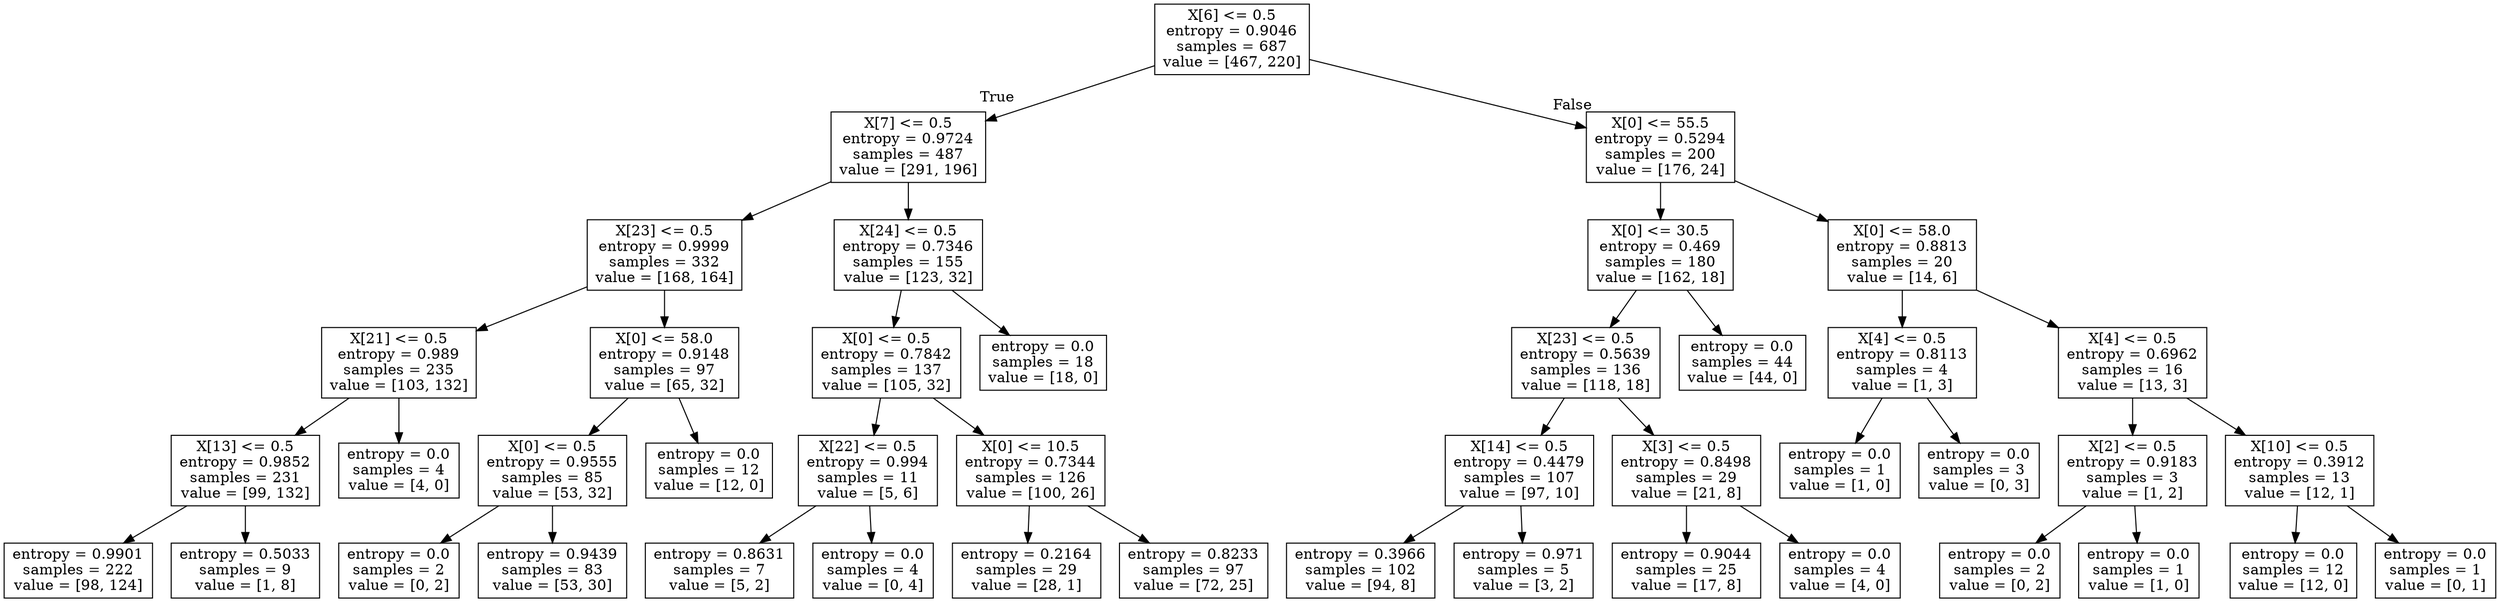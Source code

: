 digraph Tree {
node [shape=box] ;
0 [label="X[6] <= 0.5\nentropy = 0.9046\nsamples = 687\nvalue = [467, 220]"] ;
1 [label="X[7] <= 0.5\nentropy = 0.9724\nsamples = 487\nvalue = [291, 196]"] ;
0 -> 1 [labeldistance=2.5, labelangle=45, headlabel="True"] ;
2 [label="X[23] <= 0.5\nentropy = 0.9999\nsamples = 332\nvalue = [168, 164]"] ;
1 -> 2 ;
3 [label="X[21] <= 0.5\nentropy = 0.989\nsamples = 235\nvalue = [103, 132]"] ;
2 -> 3 ;
4 [label="X[13] <= 0.5\nentropy = 0.9852\nsamples = 231\nvalue = [99, 132]"] ;
3 -> 4 ;
5 [label="entropy = 0.9901\nsamples = 222\nvalue = [98, 124]"] ;
4 -> 5 ;
6 [label="entropy = 0.5033\nsamples = 9\nvalue = [1, 8]"] ;
4 -> 6 ;
7 [label="entropy = 0.0\nsamples = 4\nvalue = [4, 0]"] ;
3 -> 7 ;
8 [label="X[0] <= 58.0\nentropy = 0.9148\nsamples = 97\nvalue = [65, 32]"] ;
2 -> 8 ;
9 [label="X[0] <= 0.5\nentropy = 0.9555\nsamples = 85\nvalue = [53, 32]"] ;
8 -> 9 ;
10 [label="entropy = 0.0\nsamples = 2\nvalue = [0, 2]"] ;
9 -> 10 ;
11 [label="entropy = 0.9439\nsamples = 83\nvalue = [53, 30]"] ;
9 -> 11 ;
12 [label="entropy = 0.0\nsamples = 12\nvalue = [12, 0]"] ;
8 -> 12 ;
13 [label="X[24] <= 0.5\nentropy = 0.7346\nsamples = 155\nvalue = [123, 32]"] ;
1 -> 13 ;
14 [label="X[0] <= 0.5\nentropy = 0.7842\nsamples = 137\nvalue = [105, 32]"] ;
13 -> 14 ;
15 [label="X[22] <= 0.5\nentropy = 0.994\nsamples = 11\nvalue = [5, 6]"] ;
14 -> 15 ;
16 [label="entropy = 0.8631\nsamples = 7\nvalue = [5, 2]"] ;
15 -> 16 ;
17 [label="entropy = 0.0\nsamples = 4\nvalue = [0, 4]"] ;
15 -> 17 ;
18 [label="X[0] <= 10.5\nentropy = 0.7344\nsamples = 126\nvalue = [100, 26]"] ;
14 -> 18 ;
19 [label="entropy = 0.2164\nsamples = 29\nvalue = [28, 1]"] ;
18 -> 19 ;
20 [label="entropy = 0.8233\nsamples = 97\nvalue = [72, 25]"] ;
18 -> 20 ;
21 [label="entropy = 0.0\nsamples = 18\nvalue = [18, 0]"] ;
13 -> 21 ;
22 [label="X[0] <= 55.5\nentropy = 0.5294\nsamples = 200\nvalue = [176, 24]"] ;
0 -> 22 [labeldistance=2.5, labelangle=-45, headlabel="False"] ;
23 [label="X[0] <= 30.5\nentropy = 0.469\nsamples = 180\nvalue = [162, 18]"] ;
22 -> 23 ;
24 [label="X[23] <= 0.5\nentropy = 0.5639\nsamples = 136\nvalue = [118, 18]"] ;
23 -> 24 ;
25 [label="X[14] <= 0.5\nentropy = 0.4479\nsamples = 107\nvalue = [97, 10]"] ;
24 -> 25 ;
26 [label="entropy = 0.3966\nsamples = 102\nvalue = [94, 8]"] ;
25 -> 26 ;
27 [label="entropy = 0.971\nsamples = 5\nvalue = [3, 2]"] ;
25 -> 27 ;
28 [label="X[3] <= 0.5\nentropy = 0.8498\nsamples = 29\nvalue = [21, 8]"] ;
24 -> 28 ;
29 [label="entropy = 0.9044\nsamples = 25\nvalue = [17, 8]"] ;
28 -> 29 ;
30 [label="entropy = 0.0\nsamples = 4\nvalue = [4, 0]"] ;
28 -> 30 ;
31 [label="entropy = 0.0\nsamples = 44\nvalue = [44, 0]"] ;
23 -> 31 ;
32 [label="X[0] <= 58.0\nentropy = 0.8813\nsamples = 20\nvalue = [14, 6]"] ;
22 -> 32 ;
33 [label="X[4] <= 0.5\nentropy = 0.8113\nsamples = 4\nvalue = [1, 3]"] ;
32 -> 33 ;
34 [label="entropy = 0.0\nsamples = 1\nvalue = [1, 0]"] ;
33 -> 34 ;
35 [label="entropy = 0.0\nsamples = 3\nvalue = [0, 3]"] ;
33 -> 35 ;
36 [label="X[4] <= 0.5\nentropy = 0.6962\nsamples = 16\nvalue = [13, 3]"] ;
32 -> 36 ;
37 [label="X[2] <= 0.5\nentropy = 0.9183\nsamples = 3\nvalue = [1, 2]"] ;
36 -> 37 ;
38 [label="entropy = 0.0\nsamples = 2\nvalue = [0, 2]"] ;
37 -> 38 ;
39 [label="entropy = 0.0\nsamples = 1\nvalue = [1, 0]"] ;
37 -> 39 ;
40 [label="X[10] <= 0.5\nentropy = 0.3912\nsamples = 13\nvalue = [12, 1]"] ;
36 -> 40 ;
41 [label="entropy = 0.0\nsamples = 12\nvalue = [12, 0]"] ;
40 -> 41 ;
42 [label="entropy = 0.0\nsamples = 1\nvalue = [0, 1]"] ;
40 -> 42 ;
}